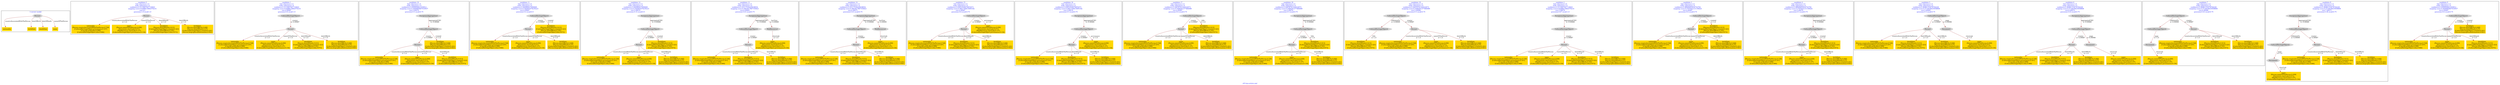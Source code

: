 digraph n0 {
fontcolor="blue"
remincross="true"
label="s03-ima-artists.xml"
subgraph cluster_0 {
label="1-correct model"
n2[style="filled",color="white",fillcolor="lightgray",label="Person1"];
n3[shape="plaintext",style="filled",fillcolor="gold",label="nationality"];
n4[shape="plaintext",style="filled",fillcolor="gold",label="birthDate"];
n5[shape="plaintext",style="filled",fillcolor="gold",label="deathDate"];
n6[shape="plaintext",style="filled",fillcolor="gold",label="name"];
}
subgraph cluster_1 {
label="candidate 0\nlink coherence:1.0\nnode coherence:1.0\nconfidence:0.5115847047710643\nmapping score:0.6288615682570214\ncost:4.0\n-precision:1.0-recall:1.0"
n8[style="filled",color="white",fillcolor="lightgray",label="Person1"];
n9[shape="plaintext",style="filled",fillcolor="gold",label="nationality\n[Person,countryAssociatedWithThePerson,0.728]\n[CulturalHeritageObject,provenance,0.107]\n[Concept,prefLabel,0.099]\n[CulturalHeritageObject,title,0.066]"];
n10[shape="plaintext",style="filled",fillcolor="gold",label="name\n[Person,nameOfThePerson,0.458]\n[Document,classLink,0.271]\n[WebResource,classLink,0.137]\n[CulturalHeritageObject,provenance,0.134]"];
n11[shape="plaintext",style="filled",fillcolor="gold",label="deathDate\n[Person,dateOfDeath,0.413]\n[CulturalHeritageObject,created,0.323]\n[Person,dateOfBirth,0.191]\n[CulturalHeritageObject,title,0.073]"];
n12[shape="plaintext",style="filled",fillcolor="gold",label="birthDate\n[Person,dateOfBirth,0.448]\n[Person,dateOfDeath,0.27]\n[CulturalHeritageObject,created,0.241]\n[Person,biographicalInformation,0.041]"];
}
subgraph cluster_2 {
label="candidate 1\nlink coherence:1.0\nnode coherence:1.0\nconfidence:0.5115847047710643\nmapping score:0.6288615682570214\ncost:4.99987\n-precision:0.8-recall:1.0"
n14[style="filled",color="white",fillcolor="lightgray",label="CulturalHeritageObject1"];
n15[style="filled",color="white",fillcolor="lightgray",label="Person1"];
n16[shape="plaintext",style="filled",fillcolor="gold",label="nationality\n[Person,countryAssociatedWithThePerson,0.728]\n[CulturalHeritageObject,provenance,0.107]\n[Concept,prefLabel,0.099]\n[CulturalHeritageObject,title,0.066]"];
n17[shape="plaintext",style="filled",fillcolor="gold",label="name\n[Person,nameOfThePerson,0.458]\n[Document,classLink,0.271]\n[WebResource,classLink,0.137]\n[CulturalHeritageObject,provenance,0.134]"];
n18[shape="plaintext",style="filled",fillcolor="gold",label="deathDate\n[Person,dateOfDeath,0.413]\n[CulturalHeritageObject,created,0.323]\n[Person,dateOfBirth,0.191]\n[CulturalHeritageObject,title,0.073]"];
n19[shape="plaintext",style="filled",fillcolor="gold",label="birthDate\n[Person,dateOfBirth,0.448]\n[Person,dateOfDeath,0.27]\n[CulturalHeritageObject,created,0.241]\n[Person,biographicalInformation,0.041]"];
}
subgraph cluster_3 {
label="candidate 10\nlink coherence:1.0\nnode coherence:1.0\nconfidence:0.4599956821050812\nmapping score:0.5699985607016937\ncost:5.99976\n-precision:0.5-recall:0.75"
n21[style="filled",color="white",fillcolor="lightgray",label="CulturalHeritageObject1"];
n22[style="filled",color="white",fillcolor="lightgray",label="Person1"];
n23[style="filled",color="white",fillcolor="lightgray",label="EuropeanaAggregation1"];
n24[shape="plaintext",style="filled",fillcolor="gold",label="nationality\n[Person,countryAssociatedWithThePerson,0.728]\n[CulturalHeritageObject,provenance,0.107]\n[Concept,prefLabel,0.099]\n[CulturalHeritageObject,title,0.066]"];
n25[shape="plaintext",style="filled",fillcolor="gold",label="name\n[Person,nameOfThePerson,0.458]\n[Document,classLink,0.271]\n[WebResource,classLink,0.137]\n[CulturalHeritageObject,provenance,0.134]"];
n26[shape="plaintext",style="filled",fillcolor="gold",label="deathDate\n[Person,dateOfDeath,0.413]\n[CulturalHeritageObject,created,0.323]\n[Person,dateOfBirth,0.191]\n[CulturalHeritageObject,title,0.073]"];
n27[shape="plaintext",style="filled",fillcolor="gold",label="birthDate\n[Person,dateOfBirth,0.448]\n[Person,dateOfDeath,0.27]\n[CulturalHeritageObject,created,0.241]\n[Person,biographicalInformation,0.041]"];
}
subgraph cluster_4 {
label="candidate 11\nlink coherence:1.0\nnode coherence:1.0\nconfidence:0.444980437690669\nmapping score:0.564993479230223\ncost:4.99987\n-precision:0.4-recall:0.5"
n29[style="filled",color="white",fillcolor="lightgray",label="CulturalHeritageObject1"];
n30[style="filled",color="white",fillcolor="lightgray",label="Person1"];
n31[shape="plaintext",style="filled",fillcolor="gold",label="nationality\n[Person,countryAssociatedWithThePerson,0.728]\n[CulturalHeritageObject,provenance,0.107]\n[Concept,prefLabel,0.099]\n[CulturalHeritageObject,title,0.066]"];
n32[shape="plaintext",style="filled",fillcolor="gold",label="name\n[Person,nameOfThePerson,0.458]\n[Document,classLink,0.271]\n[WebResource,classLink,0.137]\n[CulturalHeritageObject,provenance,0.134]"];
n33[shape="plaintext",style="filled",fillcolor="gold",label="birthDate\n[Person,dateOfBirth,0.448]\n[Person,dateOfDeath,0.27]\n[CulturalHeritageObject,created,0.241]\n[Person,biographicalInformation,0.041]"];
n34[shape="plaintext",style="filled",fillcolor="gold",label="deathDate\n[Person,dateOfDeath,0.413]\n[CulturalHeritageObject,created,0.323]\n[Person,dateOfBirth,0.191]\n[CulturalHeritageObject,title,0.073]"];
}
subgraph cluster_5 {
label="candidate 12\nlink coherence:1.0\nnode coherence:1.0\nconfidence:0.444980437690669\nmapping score:0.564993479230223\ncost:5.99976\n-precision:0.33-recall:0.5"
n36[style="filled",color="white",fillcolor="lightgray",label="CulturalHeritageObject1"];
n37[style="filled",color="white",fillcolor="lightgray",label="Person1"];
n38[style="filled",color="white",fillcolor="lightgray",label="EuropeanaAggregation1"];
n39[shape="plaintext",style="filled",fillcolor="gold",label="nationality\n[Person,countryAssociatedWithThePerson,0.728]\n[CulturalHeritageObject,provenance,0.107]\n[Concept,prefLabel,0.099]\n[CulturalHeritageObject,title,0.066]"];
n40[shape="plaintext",style="filled",fillcolor="gold",label="name\n[Person,nameOfThePerson,0.458]\n[Document,classLink,0.271]\n[WebResource,classLink,0.137]\n[CulturalHeritageObject,provenance,0.134]"];
n41[shape="plaintext",style="filled",fillcolor="gold",label="birthDate\n[Person,dateOfBirth,0.448]\n[Person,dateOfDeath,0.27]\n[CulturalHeritageObject,created,0.241]\n[Person,biographicalInformation,0.041]"];
n42[shape="plaintext",style="filled",fillcolor="gold",label="deathDate\n[Person,dateOfDeath,0.413]\n[CulturalHeritageObject,created,0.323]\n[Person,dateOfBirth,0.191]\n[CulturalHeritageObject,title,0.073]"];
}
subgraph cluster_6 {
label="candidate 13\nlink coherence:1.0\nnode coherence:1.0\nconfidence:0.43117534220638654\nmapping score:0.5603917807354621\ncost:6.99965\n-precision:0.43-recall:0.75"
n44[style="filled",color="white",fillcolor="lightgray",label="CulturalHeritageObject1"];
n45[style="filled",color="white",fillcolor="lightgray",label="Person1"];
n46[style="filled",color="white",fillcolor="lightgray",label="EuropeanaAggregation1"];
n47[style="filled",color="white",fillcolor="lightgray",label="WebResource1"];
n48[shape="plaintext",style="filled",fillcolor="gold",label="nationality\n[Person,countryAssociatedWithThePerson,0.728]\n[CulturalHeritageObject,provenance,0.107]\n[Concept,prefLabel,0.099]\n[CulturalHeritageObject,title,0.066]"];
n49[shape="plaintext",style="filled",fillcolor="gold",label="name\n[Person,nameOfThePerson,0.458]\n[Document,classLink,0.271]\n[WebResource,classLink,0.137]\n[CulturalHeritageObject,provenance,0.134]"];
n50[shape="plaintext",style="filled",fillcolor="gold",label="deathDate\n[Person,dateOfDeath,0.413]\n[CulturalHeritageObject,created,0.323]\n[Person,dateOfBirth,0.191]\n[CulturalHeritageObject,title,0.073]"];
n51[shape="plaintext",style="filled",fillcolor="gold",label="birthDate\n[Person,dateOfBirth,0.448]\n[Person,dateOfDeath,0.27]\n[CulturalHeritageObject,created,0.241]\n[Person,biographicalInformation,0.041]"];
}
subgraph cluster_7 {
label="candidate 14\nlink coherence:1.0\nnode coherence:1.0\nconfidence:0.43117534220638654\nmapping score:0.5603917807354621\ncost:6.99975\n-precision:0.43-recall:0.75"
n53[style="filled",color="white",fillcolor="lightgray",label="CulturalHeritageObject1"];
n54[style="filled",color="white",fillcolor="lightgray",label="Person1"];
n55[style="filled",color="white",fillcolor="lightgray",label="EuropeanaAggregation1"];
n56[style="filled",color="white",fillcolor="lightgray",label="WebResource2"];
n57[shape="plaintext",style="filled",fillcolor="gold",label="nationality\n[Person,countryAssociatedWithThePerson,0.728]\n[CulturalHeritageObject,provenance,0.107]\n[Concept,prefLabel,0.099]\n[CulturalHeritageObject,title,0.066]"];
n58[shape="plaintext",style="filled",fillcolor="gold",label="name\n[Person,nameOfThePerson,0.458]\n[Document,classLink,0.271]\n[WebResource,classLink,0.137]\n[CulturalHeritageObject,provenance,0.134]"];
n59[shape="plaintext",style="filled",fillcolor="gold",label="deathDate\n[Person,dateOfDeath,0.413]\n[CulturalHeritageObject,created,0.323]\n[Person,dateOfBirth,0.191]\n[CulturalHeritageObject,title,0.073]"];
n60[shape="plaintext",style="filled",fillcolor="gold",label="birthDate\n[Person,dateOfBirth,0.448]\n[Person,dateOfDeath,0.27]\n[CulturalHeritageObject,created,0.241]\n[Person,biographicalInformation,0.041]"];
}
subgraph cluster_8 {
label="candidate 15\nlink coherence:1.0\nnode coherence:1.0\nconfidence:0.43051018470855473\nmapping score:0.5601700615695182\ncost:4.99987\n-precision:0.6-recall:0.75"
n62[style="filled",color="white",fillcolor="lightgray",label="CulturalHeritageObject1"];
n63[style="filled",color="white",fillcolor="lightgray",label="Person1"];
n64[shape="plaintext",style="filled",fillcolor="gold",label="nationality\n[Person,countryAssociatedWithThePerson,0.728]\n[CulturalHeritageObject,provenance,0.107]\n[Concept,prefLabel,0.099]\n[CulturalHeritageObject,title,0.066]"];
n65[shape="plaintext",style="filled",fillcolor="gold",label="deathDate\n[Person,dateOfDeath,0.413]\n[CulturalHeritageObject,created,0.323]\n[Person,dateOfBirth,0.191]\n[CulturalHeritageObject,title,0.073]"];
n66[shape="plaintext",style="filled",fillcolor="gold",label="name\n[Person,nameOfThePerson,0.458]\n[Document,classLink,0.271]\n[WebResource,classLink,0.137]\n[CulturalHeritageObject,provenance,0.134]"];
n67[shape="plaintext",style="filled",fillcolor="gold",label="birthDate\n[Person,dateOfBirth,0.448]\n[Person,dateOfDeath,0.27]\n[CulturalHeritageObject,created,0.241]\n[Person,biographicalInformation,0.041]"];
}
subgraph cluster_9 {
label="candidate 16\nlink coherence:1.0\nnode coherence:1.0\nconfidence:0.43051018470855473\nmapping score:0.5601700615695182\ncost:5.99976\n-precision:0.5-recall:0.75"
n69[style="filled",color="white",fillcolor="lightgray",label="CulturalHeritageObject1"];
n70[style="filled",color="white",fillcolor="lightgray",label="Person1"];
n71[style="filled",color="white",fillcolor="lightgray",label="EuropeanaAggregation1"];
n72[shape="plaintext",style="filled",fillcolor="gold",label="nationality\n[Person,countryAssociatedWithThePerson,0.728]\n[CulturalHeritageObject,provenance,0.107]\n[Concept,prefLabel,0.099]\n[CulturalHeritageObject,title,0.066]"];
n73[shape="plaintext",style="filled",fillcolor="gold",label="deathDate\n[Person,dateOfDeath,0.413]\n[CulturalHeritageObject,created,0.323]\n[Person,dateOfBirth,0.191]\n[CulturalHeritageObject,title,0.073]"];
n74[shape="plaintext",style="filled",fillcolor="gold",label="name\n[Person,nameOfThePerson,0.458]\n[Document,classLink,0.271]\n[WebResource,classLink,0.137]\n[CulturalHeritageObject,provenance,0.134]"];
n75[shape="plaintext",style="filled",fillcolor="gold",label="birthDate\n[Person,dateOfBirth,0.448]\n[Person,dateOfDeath,0.27]\n[CulturalHeritageObject,created,0.241]\n[Person,biographicalInformation,0.041]"];
}
subgraph cluster_10 {
label="candidate 17\nlink coherence:1.0\nnode coherence:1.0\nconfidence:0.42678741324522673\nmapping score:0.5589291377484089\ncost:4.99987\n-precision:0.6-recall:0.75"
n77[style="filled",color="white",fillcolor="lightgray",label="CulturalHeritageObject1"];
n78[style="filled",color="white",fillcolor="lightgray",label="Person1"];
n79[shape="plaintext",style="filled",fillcolor="gold",label="nationality\n[Person,countryAssociatedWithThePerson,0.728]\n[CulturalHeritageObject,provenance,0.107]\n[Concept,prefLabel,0.099]\n[CulturalHeritageObject,title,0.066]"];
n80[shape="plaintext",style="filled",fillcolor="gold",label="name\n[Person,nameOfThePerson,0.458]\n[Document,classLink,0.271]\n[WebResource,classLink,0.137]\n[CulturalHeritageObject,provenance,0.134]"];
n81[shape="plaintext",style="filled",fillcolor="gold",label="birthDate\n[Person,dateOfBirth,0.448]\n[Person,dateOfDeath,0.27]\n[CulturalHeritageObject,created,0.241]\n[Person,biographicalInformation,0.041]"];
n82[shape="plaintext",style="filled",fillcolor="gold",label="deathDate\n[Person,dateOfDeath,0.413]\n[CulturalHeritageObject,created,0.323]\n[Person,dateOfBirth,0.191]\n[CulturalHeritageObject,title,0.073]"];
}
subgraph cluster_11 {
label="candidate 18\nlink coherence:1.0\nnode coherence:1.0\nconfidence:0.42678741324522673\nmapping score:0.5589291377484089\ncost:5.99976\n-precision:0.5-recall:0.75"
n84[style="filled",color="white",fillcolor="lightgray",label="CulturalHeritageObject1"];
n85[style="filled",color="white",fillcolor="lightgray",label="Person1"];
n86[style="filled",color="white",fillcolor="lightgray",label="EuropeanaAggregation1"];
n87[shape="plaintext",style="filled",fillcolor="gold",label="nationality\n[Person,countryAssociatedWithThePerson,0.728]\n[CulturalHeritageObject,provenance,0.107]\n[Concept,prefLabel,0.099]\n[CulturalHeritageObject,title,0.066]"];
n88[shape="plaintext",style="filled",fillcolor="gold",label="name\n[Person,nameOfThePerson,0.458]\n[Document,classLink,0.271]\n[WebResource,classLink,0.137]\n[CulturalHeritageObject,provenance,0.134]"];
n89[shape="plaintext",style="filled",fillcolor="gold",label="birthDate\n[Person,dateOfBirth,0.448]\n[Person,dateOfDeath,0.27]\n[CulturalHeritageObject,created,0.241]\n[Person,biographicalInformation,0.041]"];
n90[shape="plaintext",style="filled",fillcolor="gold",label="deathDate\n[Person,dateOfDeath,0.413]\n[CulturalHeritageObject,created,0.323]\n[Person,dateOfBirth,0.191]\n[CulturalHeritageObject,title,0.073]"];
}
subgraph cluster_12 {
label="candidate 19\nlink coherence:1.0\nnode coherence:1.0\nconfidence:0.42678741324522673\nmapping score:0.5589291377484089\ncost:5.99986\n-precision:0.5-recall:0.75"
n92[style="filled",color="white",fillcolor="lightgray",label="CulturalHeritageObject1"];
n93[style="filled",color="white",fillcolor="lightgray",label="CulturalHeritageObject2"];
n94[style="filled",color="white",fillcolor="lightgray",label="Person1"];
n95[shape="plaintext",style="filled",fillcolor="gold",label="nationality\n[Person,countryAssociatedWithThePerson,0.728]\n[CulturalHeritageObject,provenance,0.107]\n[Concept,prefLabel,0.099]\n[CulturalHeritageObject,title,0.066]"];
n96[shape="plaintext",style="filled",fillcolor="gold",label="name\n[Person,nameOfThePerson,0.458]\n[Document,classLink,0.271]\n[WebResource,classLink,0.137]\n[CulturalHeritageObject,provenance,0.134]"];
n97[shape="plaintext",style="filled",fillcolor="gold",label="birthDate\n[Person,dateOfBirth,0.448]\n[Person,dateOfDeath,0.27]\n[CulturalHeritageObject,created,0.241]\n[Person,biographicalInformation,0.041]"];
n98[shape="plaintext",style="filled",fillcolor="gold",label="deathDate\n[Person,dateOfDeath,0.413]\n[CulturalHeritageObject,created,0.323]\n[Person,dateOfBirth,0.191]\n[CulturalHeritageObject,title,0.073]"];
}
subgraph cluster_13 {
label="candidate 2\nlink coherence:1.0\nnode coherence:1.0\nconfidence:0.5115847047710643\nmapping score:0.6288615682570214\ncost:5.99976\n-precision:0.67-recall:1.0"
n100[style="filled",color="white",fillcolor="lightgray",label="CulturalHeritageObject1"];
n101[style="filled",color="white",fillcolor="lightgray",label="Person1"];
n102[style="filled",color="white",fillcolor="lightgray",label="EuropeanaAggregation1"];
n103[shape="plaintext",style="filled",fillcolor="gold",label="nationality\n[Person,countryAssociatedWithThePerson,0.728]\n[CulturalHeritageObject,provenance,0.107]\n[Concept,prefLabel,0.099]\n[CulturalHeritageObject,title,0.066]"];
n104[shape="plaintext",style="filled",fillcolor="gold",label="name\n[Person,nameOfThePerson,0.458]\n[Document,classLink,0.271]\n[WebResource,classLink,0.137]\n[CulturalHeritageObject,provenance,0.134]"];
n105[shape="plaintext",style="filled",fillcolor="gold",label="deathDate\n[Person,dateOfDeath,0.413]\n[CulturalHeritageObject,created,0.323]\n[Person,dateOfBirth,0.191]\n[CulturalHeritageObject,title,0.073]"];
n106[shape="plaintext",style="filled",fillcolor="gold",label="birthDate\n[Person,dateOfBirth,0.448]\n[Person,dateOfDeath,0.27]\n[CulturalHeritageObject,created,0.241]\n[Person,biographicalInformation,0.041]"];
}
subgraph cluster_14 {
label="candidate 3\nlink coherence:1.0\nnode coherence:1.0\nconfidence:0.48929293934752704\nmapping score:0.5797643131158424\ncost:4.99987\n-precision:0.6-recall:0.75"
n108[style="filled",color="white",fillcolor="lightgray",label="CulturalHeritageObject1"];
n109[style="filled",color="white",fillcolor="lightgray",label="Person1"];
n110[shape="plaintext",style="filled",fillcolor="gold",label="nationality\n[Person,countryAssociatedWithThePerson,0.728]\n[CulturalHeritageObject,provenance,0.107]\n[Concept,prefLabel,0.099]\n[CulturalHeritageObject,title,0.066]"];
n111[shape="plaintext",style="filled",fillcolor="gold",label="name\n[Person,nameOfThePerson,0.458]\n[Document,classLink,0.271]\n[WebResource,classLink,0.137]\n[CulturalHeritageObject,provenance,0.134]"];
n112[shape="plaintext",style="filled",fillcolor="gold",label="birthDate\n[Person,dateOfBirth,0.448]\n[Person,dateOfDeath,0.27]\n[CulturalHeritageObject,created,0.241]\n[Person,biographicalInformation,0.041]"];
n113[shape="plaintext",style="filled",fillcolor="gold",label="deathDate\n[Person,dateOfDeath,0.413]\n[CulturalHeritageObject,created,0.323]\n[Person,dateOfBirth,0.191]\n[CulturalHeritageObject,title,0.073]"];
}
subgraph cluster_15 {
label="candidate 4\nlink coherence:1.0\nnode coherence:1.0\nconfidence:0.48929293934752704\nmapping score:0.5797643131158424\ncost:5.99976\n-precision:0.5-recall:0.75"
n115[style="filled",color="white",fillcolor="lightgray",label="CulturalHeritageObject1"];
n116[style="filled",color="white",fillcolor="lightgray",label="Person1"];
n117[style="filled",color="white",fillcolor="lightgray",label="EuropeanaAggregation1"];
n118[shape="plaintext",style="filled",fillcolor="gold",label="nationality\n[Person,countryAssociatedWithThePerson,0.728]\n[CulturalHeritageObject,provenance,0.107]\n[Concept,prefLabel,0.099]\n[CulturalHeritageObject,title,0.066]"];
n119[shape="plaintext",style="filled",fillcolor="gold",label="name\n[Person,nameOfThePerson,0.458]\n[Document,classLink,0.271]\n[WebResource,classLink,0.137]\n[CulturalHeritageObject,provenance,0.134]"];
n120[shape="plaintext",style="filled",fillcolor="gold",label="birthDate\n[Person,dateOfBirth,0.448]\n[Person,dateOfDeath,0.27]\n[CulturalHeritageObject,created,0.241]\n[Person,biographicalInformation,0.041]"];
n121[shape="plaintext",style="filled",fillcolor="gold",label="deathDate\n[Person,dateOfDeath,0.413]\n[CulturalHeritageObject,created,0.323]\n[Person,dateOfBirth,0.191]\n[CulturalHeritageObject,title,0.073]"];
}
subgraph cluster_16 {
label="candidate 5\nlink coherence:1.0\nnode coherence:1.0\nconfidence:0.46481153078764226\nmapping score:0.5716038435958808\ncost:5.99985\n-precision:0.5-recall:0.75"
n123[style="filled",color="white",fillcolor="lightgray",label="CulturalHeritageObject1"];
n124[style="filled",color="white",fillcolor="lightgray",label="Person1"];
n125[style="filled",color="white",fillcolor="lightgray",label="Document1"];
n126[shape="plaintext",style="filled",fillcolor="gold",label="nationality\n[Person,countryAssociatedWithThePerson,0.728]\n[CulturalHeritageObject,provenance,0.107]\n[Concept,prefLabel,0.099]\n[CulturalHeritageObject,title,0.066]"];
n127[shape="plaintext",style="filled",fillcolor="gold",label="deathDate\n[Person,dateOfDeath,0.413]\n[CulturalHeritageObject,created,0.323]\n[Person,dateOfBirth,0.191]\n[CulturalHeritageObject,title,0.073]"];
n128[shape="plaintext",style="filled",fillcolor="gold",label="birthDate\n[Person,dateOfBirth,0.448]\n[Person,dateOfDeath,0.27]\n[CulturalHeritageObject,created,0.241]\n[Person,biographicalInformation,0.041]"];
n129[shape="plaintext",style="filled",fillcolor="gold",label="name\n[Person,nameOfThePerson,0.458]\n[Document,classLink,0.271]\n[WebResource,classLink,0.137]\n[CulturalHeritageObject,provenance,0.134]"];
}
subgraph cluster_17 {
label="candidate 6\nlink coherence:1.0\nnode coherence:1.0\nconfidence:0.46481153078764226\nmapping score:0.5716038435958808\ncost:6.99974\n-precision:0.43-recall:0.75"
n131[style="filled",color="white",fillcolor="lightgray",label="CulturalHeritageObject1"];
n132[style="filled",color="white",fillcolor="lightgray",label="Person1"];
n133[style="filled",color="white",fillcolor="lightgray",label="Document1"];
n134[style="filled",color="white",fillcolor="lightgray",label="EuropeanaAggregation1"];
n135[shape="plaintext",style="filled",fillcolor="gold",label="nationality\n[Person,countryAssociatedWithThePerson,0.728]\n[CulturalHeritageObject,provenance,0.107]\n[Concept,prefLabel,0.099]\n[CulturalHeritageObject,title,0.066]"];
n136[shape="plaintext",style="filled",fillcolor="gold",label="deathDate\n[Person,dateOfDeath,0.413]\n[CulturalHeritageObject,created,0.323]\n[Person,dateOfBirth,0.191]\n[CulturalHeritageObject,title,0.073]"];
n137[shape="plaintext",style="filled",fillcolor="gold",label="birthDate\n[Person,dateOfBirth,0.448]\n[Person,dateOfDeath,0.27]\n[CulturalHeritageObject,created,0.241]\n[Person,biographicalInformation,0.041]"];
n138[shape="plaintext",style="filled",fillcolor="gold",label="name\n[Person,nameOfThePerson,0.458]\n[Document,classLink,0.271]\n[WebResource,classLink,0.137]\n[CulturalHeritageObject,provenance,0.134]"];
}
subgraph cluster_18 {
label="candidate 7\nlink coherence:1.0\nnode coherence:1.0\nconfidence:0.46481153078764226\nmapping score:0.5716038435958808\ncost:6.99986\n-precision:0.43-recall:0.75"
n140[style="filled",color="white",fillcolor="lightgray",label="CulturalHeritageObject1"];
n141[style="filled",color="white",fillcolor="lightgray",label="CulturalHeritageObject2"];
n142[style="filled",color="white",fillcolor="lightgray",label="Person1"];
n143[style="filled",color="white",fillcolor="lightgray",label="Document2"];
n144[shape="plaintext",style="filled",fillcolor="gold",label="nationality\n[Person,countryAssociatedWithThePerson,0.728]\n[CulturalHeritageObject,provenance,0.107]\n[Concept,prefLabel,0.099]\n[CulturalHeritageObject,title,0.066]"];
n145[shape="plaintext",style="filled",fillcolor="gold",label="name\n[Person,nameOfThePerson,0.458]\n[Document,classLink,0.271]\n[WebResource,classLink,0.137]\n[CulturalHeritageObject,provenance,0.134]"];
n146[shape="plaintext",style="filled",fillcolor="gold",label="deathDate\n[Person,dateOfDeath,0.413]\n[CulturalHeritageObject,created,0.323]\n[Person,dateOfBirth,0.191]\n[CulturalHeritageObject,title,0.073]"];
n147[shape="plaintext",style="filled",fillcolor="gold",label="birthDate\n[Person,dateOfBirth,0.448]\n[Person,dateOfDeath,0.27]\n[CulturalHeritageObject,created,0.241]\n[Person,biographicalInformation,0.041]"];
}
subgraph cluster_19 {
label="candidate 8\nlink coherence:1.0\nnode coherence:1.0\nconfidence:0.46481153078764226\nmapping score:0.5716038435958808\ncost:7.99975\n-precision:0.38-recall:0.75"
n149[style="filled",color="white",fillcolor="lightgray",label="CulturalHeritageObject1"];
n150[style="filled",color="white",fillcolor="lightgray",label="CulturalHeritageObject2"];
n151[style="filled",color="white",fillcolor="lightgray",label="Person1"];
n152[style="filled",color="white",fillcolor="lightgray",label="Document2"];
n153[style="filled",color="white",fillcolor="lightgray",label="EuropeanaAggregation1"];
n154[shape="plaintext",style="filled",fillcolor="gold",label="nationality\n[Person,countryAssociatedWithThePerson,0.728]\n[CulturalHeritageObject,provenance,0.107]\n[Concept,prefLabel,0.099]\n[CulturalHeritageObject,title,0.066]"];
n155[shape="plaintext",style="filled",fillcolor="gold",label="name\n[Person,nameOfThePerson,0.458]\n[Document,classLink,0.271]\n[WebResource,classLink,0.137]\n[CulturalHeritageObject,provenance,0.134]"];
n156[shape="plaintext",style="filled",fillcolor="gold",label="deathDate\n[Person,dateOfDeath,0.413]\n[CulturalHeritageObject,created,0.323]\n[Person,dateOfBirth,0.191]\n[CulturalHeritageObject,title,0.073]"];
n157[shape="plaintext",style="filled",fillcolor="gold",label="birthDate\n[Person,dateOfBirth,0.448]\n[Person,dateOfDeath,0.27]\n[CulturalHeritageObject,created,0.241]\n[Person,biographicalInformation,0.041]"];
}
subgraph cluster_20 {
label="candidate 9\nlink coherence:1.0\nnode coherence:1.0\nconfidence:0.4599956821050812\nmapping score:0.5699985607016937\ncost:4.99987\n-precision:0.6-recall:0.75"
n159[style="filled",color="white",fillcolor="lightgray",label="CulturalHeritageObject1"];
n160[style="filled",color="white",fillcolor="lightgray",label="Person1"];
n161[shape="plaintext",style="filled",fillcolor="gold",label="nationality\n[Person,countryAssociatedWithThePerson,0.728]\n[CulturalHeritageObject,provenance,0.107]\n[Concept,prefLabel,0.099]\n[CulturalHeritageObject,title,0.066]"];
n162[shape="plaintext",style="filled",fillcolor="gold",label="name\n[Person,nameOfThePerson,0.458]\n[Document,classLink,0.271]\n[WebResource,classLink,0.137]\n[CulturalHeritageObject,provenance,0.134]"];
n163[shape="plaintext",style="filled",fillcolor="gold",label="deathDate\n[Person,dateOfDeath,0.413]\n[CulturalHeritageObject,created,0.323]\n[Person,dateOfBirth,0.191]\n[CulturalHeritageObject,title,0.073]"];
n164[shape="plaintext",style="filled",fillcolor="gold",label="birthDate\n[Person,dateOfBirth,0.448]\n[Person,dateOfDeath,0.27]\n[CulturalHeritageObject,created,0.241]\n[Person,biographicalInformation,0.041]"];
}
n2 -> n3[color="brown",fontcolor="black",label="countryAssociatedWithThePerson"]
n2 -> n4[color="brown",fontcolor="black",label="dateOfBirth"]
n2 -> n5[color="brown",fontcolor="black",label="dateOfDeath"]
n2 -> n6[color="brown",fontcolor="black",label="nameOfThePerson"]
n8 -> n9[color="brown",fontcolor="black",label="countryAssociatedWithThePerson\nw=1.0"]
n8 -> n10[color="brown",fontcolor="black",label="nameOfThePerson\nw=1.0"]
n8 -> n11[color="brown",fontcolor="black",label="dateOfDeath\nw=1.0"]
n8 -> n12[color="brown",fontcolor="black",label="dateOfBirth\nw=1.0"]
n14 -> n15[color="brown",fontcolor="black",label="creator\nw=0.99987"]
n15 -> n16[color="brown",fontcolor="black",label="countryAssociatedWithThePerson\nw=1.0"]
n15 -> n17[color="brown",fontcolor="black",label="nameOfThePerson\nw=1.0"]
n15 -> n18[color="brown",fontcolor="black",label="dateOfDeath\nw=1.0"]
n15 -> n19[color="brown",fontcolor="black",label="dateOfBirth\nw=1.0"]
n21 -> n22[color="brown",fontcolor="black",label="creator\nw=0.99987"]
n23 -> n21[color="brown",fontcolor="black",label="aggregatedCHO\nw=0.99989"]
n22 -> n24[color="brown",fontcolor="black",label="countryAssociatedWithThePerson\nw=1.0"]
n22 -> n25[color="brown",fontcolor="black",label="nameOfThePerson\nw=1.0"]
n22 -> n26[color="brown",fontcolor="black",label="dateOfDeath\nw=1.0"]
n21 -> n27[color="brown",fontcolor="black",label="created\nw=1.0"]
n29 -> n30[color="brown",fontcolor="black",label="creator\nw=0.99987"]
n30 -> n31[color="brown",fontcolor="black",label="countryAssociatedWithThePerson\nw=1.0"]
n30 -> n32[color="brown",fontcolor="black",label="nameOfThePerson\nw=1.0"]
n30 -> n33[color="brown",fontcolor="black",label="dateOfDeath\nw=1.0"]
n29 -> n34[color="brown",fontcolor="black",label="created\nw=1.0"]
n36 -> n37[color="brown",fontcolor="black",label="creator\nw=0.99987"]
n38 -> n36[color="brown",fontcolor="black",label="aggregatedCHO\nw=0.99989"]
n37 -> n39[color="brown",fontcolor="black",label="countryAssociatedWithThePerson\nw=1.0"]
n37 -> n40[color="brown",fontcolor="black",label="nameOfThePerson\nw=1.0"]
n37 -> n41[color="brown",fontcolor="black",label="dateOfDeath\nw=1.0"]
n36 -> n42[color="brown",fontcolor="black",label="created\nw=1.0"]
n44 -> n45[color="brown",fontcolor="black",label="creator\nw=0.99987"]
n46 -> n44[color="brown",fontcolor="black",label="aggregatedCHO\nw=0.99989"]
n46 -> n47[color="brown",fontcolor="black",label="hasView\nw=0.99989"]
n45 -> n48[color="brown",fontcolor="black",label="countryAssociatedWithThePerson\nw=1.0"]
n47 -> n49[color="brown",fontcolor="black",label="classLink\nw=1.0"]
n45 -> n50[color="brown",fontcolor="black",label="dateOfDeath\nw=1.0"]
n45 -> n51[color="brown",fontcolor="black",label="dateOfBirth\nw=1.0"]
n53 -> n54[color="brown",fontcolor="black",label="creator\nw=0.99987"]
n55 -> n53[color="brown",fontcolor="black",label="aggregatedCHO\nw=0.99989"]
n55 -> n56[color="brown",fontcolor="black",label="hasView\nw=0.99999"]
n54 -> n57[color="brown",fontcolor="black",label="countryAssociatedWithThePerson\nw=1.0"]
n56 -> n58[color="brown",fontcolor="black",label="classLink\nw=1.0"]
n54 -> n59[color="brown",fontcolor="black",label="dateOfDeath\nw=1.0"]
n54 -> n60[color="brown",fontcolor="black",label="dateOfBirth\nw=1.0"]
n62 -> n63[color="brown",fontcolor="black",label="creator\nw=0.99987"]
n63 -> n64[color="brown",fontcolor="black",label="countryAssociatedWithThePerson\nw=1.0"]
n63 -> n65[color="brown",fontcolor="black",label="dateOfDeath\nw=1.0"]
n62 -> n66[color="brown",fontcolor="black",label="provenance\nw=1.0"]
n63 -> n67[color="brown",fontcolor="black",label="dateOfBirth\nw=1.0"]
n69 -> n70[color="brown",fontcolor="black",label="creator\nw=0.99987"]
n71 -> n69[color="brown",fontcolor="black",label="aggregatedCHO\nw=0.99989"]
n70 -> n72[color="brown",fontcolor="black",label="countryAssociatedWithThePerson\nw=1.0"]
n70 -> n73[color="brown",fontcolor="black",label="dateOfDeath\nw=1.0"]
n69 -> n74[color="brown",fontcolor="black",label="provenance\nw=1.0"]
n70 -> n75[color="brown",fontcolor="black",label="dateOfBirth\nw=1.0"]
n77 -> n78[color="brown",fontcolor="black",label="creator\nw=0.99987"]
n78 -> n79[color="brown",fontcolor="black",label="countryAssociatedWithThePerson\nw=1.0"]
n78 -> n80[color="brown",fontcolor="black",label="nameOfThePerson\nw=1.0"]
n78 -> n81[color="brown",fontcolor="black",label="dateOfBirth\nw=1.0"]
n77 -> n82[color="brown",fontcolor="black",label="title\nw=1.0"]
n84 -> n85[color="brown",fontcolor="black",label="creator\nw=0.99987"]
n86 -> n84[color="brown",fontcolor="black",label="aggregatedCHO\nw=0.99989"]
n85 -> n87[color="brown",fontcolor="black",label="countryAssociatedWithThePerson\nw=1.0"]
n85 -> n88[color="brown",fontcolor="black",label="nameOfThePerson\nw=1.0"]
n85 -> n89[color="brown",fontcolor="black",label="dateOfBirth\nw=1.0"]
n84 -> n90[color="brown",fontcolor="black",label="title\nw=1.0"]
n92 -> n93[color="brown",fontcolor="black",label="isRelatedTo\nw=0.99999"]
n92 -> n94[color="brown",fontcolor="black",label="creator\nw=0.99987"]
n94 -> n95[color="brown",fontcolor="black",label="countryAssociatedWithThePerson\nw=1.0"]
n94 -> n96[color="brown",fontcolor="black",label="nameOfThePerson\nw=1.0"]
n94 -> n97[color="brown",fontcolor="black",label="dateOfBirth\nw=1.0"]
n93 -> n98[color="brown",fontcolor="black",label="title\nw=1.0"]
n100 -> n101[color="brown",fontcolor="black",label="creator\nw=0.99987"]
n102 -> n100[color="brown",fontcolor="black",label="aggregatedCHO\nw=0.99989"]
n101 -> n103[color="brown",fontcolor="black",label="countryAssociatedWithThePerson\nw=1.0"]
n101 -> n104[color="brown",fontcolor="black",label="nameOfThePerson\nw=1.0"]
n101 -> n105[color="brown",fontcolor="black",label="dateOfDeath\nw=1.0"]
n101 -> n106[color="brown",fontcolor="black",label="dateOfBirth\nw=1.0"]
n108 -> n109[color="brown",fontcolor="black",label="creator\nw=0.99987"]
n109 -> n110[color="brown",fontcolor="black",label="countryAssociatedWithThePerson\nw=1.0"]
n109 -> n111[color="brown",fontcolor="black",label="nameOfThePerson\nw=1.0"]
n109 -> n112[color="brown",fontcolor="black",label="dateOfBirth\nw=1.0"]
n108 -> n113[color="brown",fontcolor="black",label="created\nw=1.0"]
n115 -> n116[color="brown",fontcolor="black",label="creator\nw=0.99987"]
n117 -> n115[color="brown",fontcolor="black",label="aggregatedCHO\nw=0.99989"]
n116 -> n118[color="brown",fontcolor="black",label="countryAssociatedWithThePerson\nw=1.0"]
n116 -> n119[color="brown",fontcolor="black",label="nameOfThePerson\nw=1.0"]
n116 -> n120[color="brown",fontcolor="black",label="dateOfBirth\nw=1.0"]
n115 -> n121[color="brown",fontcolor="black",label="created\nw=1.0"]
n123 -> n124[color="brown",fontcolor="black",label="creator\nw=0.99987"]
n123 -> n125[color="brown",fontcolor="black",label="page\nw=0.99998"]
n124 -> n126[color="brown",fontcolor="black",label="countryAssociatedWithThePerson\nw=1.0"]
n124 -> n127[color="brown",fontcolor="black",label="dateOfDeath\nw=1.0"]
n124 -> n128[color="brown",fontcolor="black",label="dateOfBirth\nw=1.0"]
n125 -> n129[color="brown",fontcolor="black",label="classLink\nw=1.0"]
n131 -> n132[color="brown",fontcolor="black",label="creator\nw=0.99987"]
n131 -> n133[color="brown",fontcolor="black",label="page\nw=0.99998"]
n134 -> n131[color="brown",fontcolor="black",label="aggregatedCHO\nw=0.99989"]
n132 -> n135[color="brown",fontcolor="black",label="countryAssociatedWithThePerson\nw=1.0"]
n132 -> n136[color="brown",fontcolor="black",label="dateOfDeath\nw=1.0"]
n132 -> n137[color="brown",fontcolor="black",label="dateOfBirth\nw=1.0"]
n133 -> n138[color="brown",fontcolor="black",label="classLink\nw=1.0"]
n140 -> n141[color="brown",fontcolor="black",label="isRelatedTo\nw=0.99999"]
n140 -> n142[color="brown",fontcolor="black",label="creator\nw=0.99987"]
n141 -> n143[color="brown",fontcolor="black",label="page\nw=1.0"]
n142 -> n144[color="brown",fontcolor="black",label="countryAssociatedWithThePerson\nw=1.0"]
n143 -> n145[color="brown",fontcolor="black",label="classLink\nw=1.0"]
n142 -> n146[color="brown",fontcolor="black",label="dateOfDeath\nw=1.0"]
n142 -> n147[color="brown",fontcolor="black",label="dateOfBirth\nw=1.0"]
n149 -> n150[color="brown",fontcolor="black",label="isRelatedTo\nw=0.99999"]
n149 -> n151[color="brown",fontcolor="black",label="creator\nw=0.99987"]
n150 -> n152[color="brown",fontcolor="black",label="page\nw=1.0"]
n153 -> n149[color="brown",fontcolor="black",label="aggregatedCHO\nw=0.99989"]
n151 -> n154[color="brown",fontcolor="black",label="countryAssociatedWithThePerson\nw=1.0"]
n152 -> n155[color="brown",fontcolor="black",label="classLink\nw=1.0"]
n151 -> n156[color="brown",fontcolor="black",label="dateOfDeath\nw=1.0"]
n151 -> n157[color="brown",fontcolor="black",label="dateOfBirth\nw=1.0"]
n159 -> n160[color="brown",fontcolor="black",label="creator\nw=0.99987"]
n160 -> n161[color="brown",fontcolor="black",label="countryAssociatedWithThePerson\nw=1.0"]
n160 -> n162[color="brown",fontcolor="black",label="nameOfThePerson\nw=1.0"]
n160 -> n163[color="brown",fontcolor="black",label="dateOfDeath\nw=1.0"]
n159 -> n164[color="brown",fontcolor="black",label="created\nw=1.0"]
}
